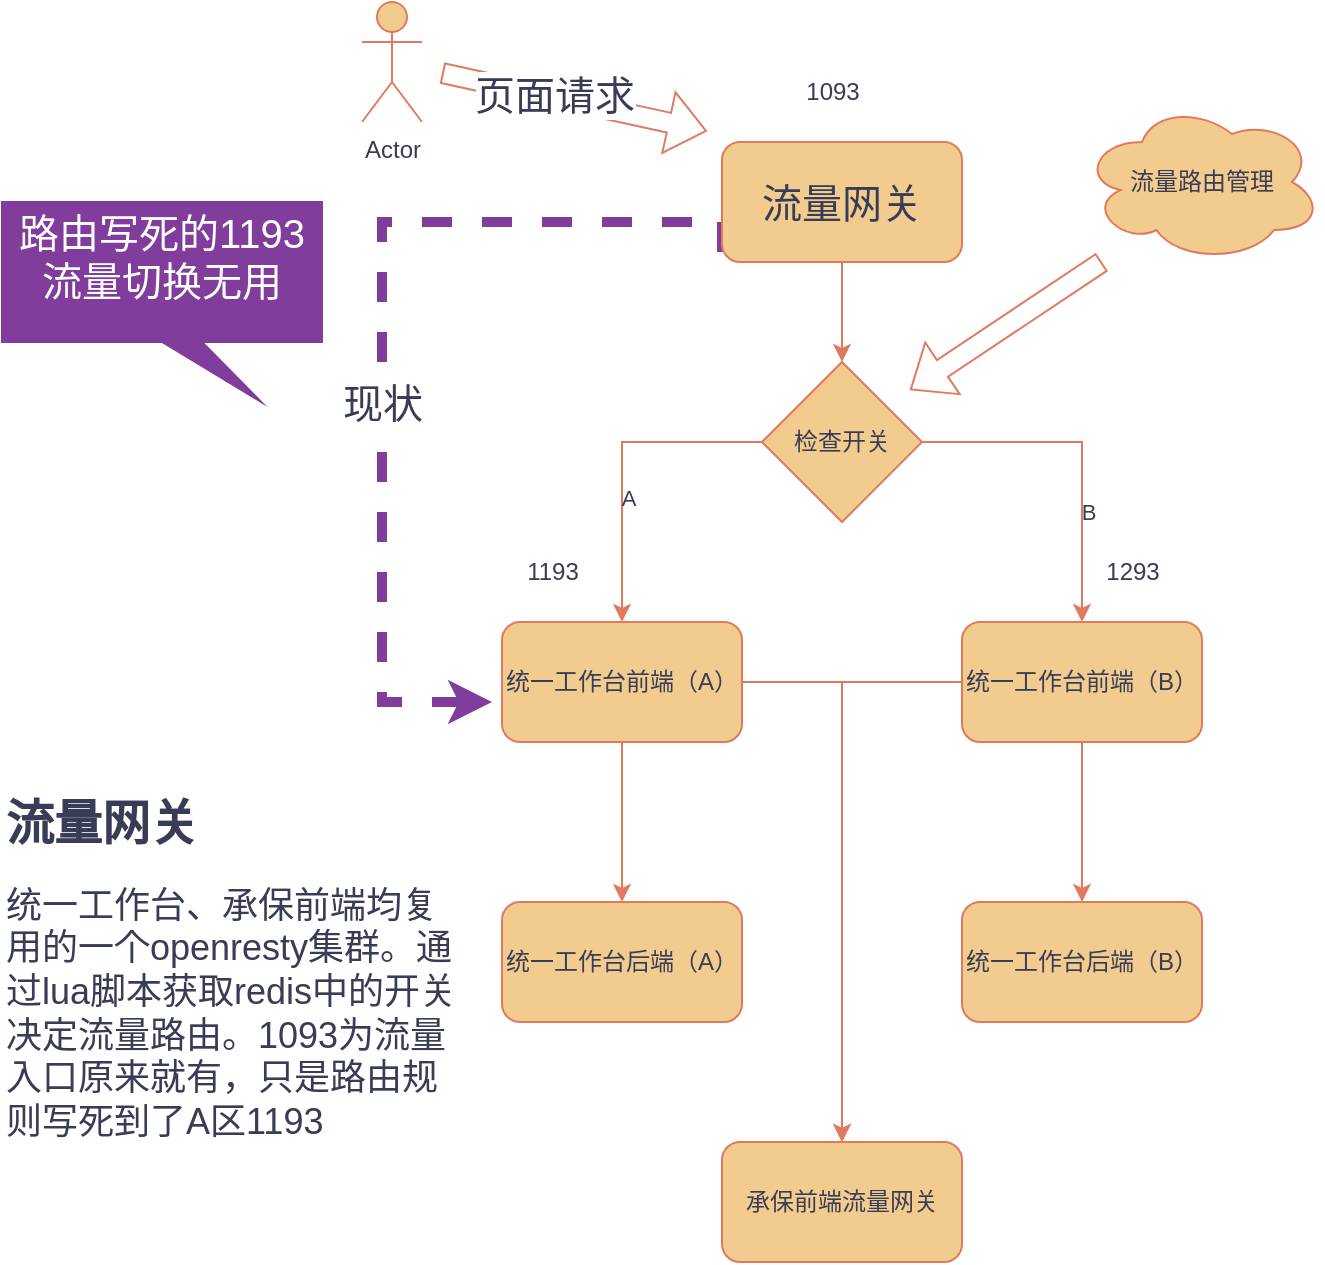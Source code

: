 <mxfile version="24.7.3" type="github">
  <diagram name="第 1 页" id="tZbdZ-ZDqYEMzEUsVfKP">
    <mxGraphModel dx="2195" dy="790" grid="1" gridSize="10" guides="1" tooltips="1" connect="1" arrows="1" fold="1" page="1" pageScale="1" pageWidth="827" pageHeight="1169" math="0" shadow="0">
      <root>
        <mxCell id="0" />
        <mxCell id="1" parent="0" />
        <mxCell id="QO0jwUj8NBlgtjvNCejm-32" style="edgeStyle=orthogonalEdgeStyle;rounded=0;orthogonalLoop=1;jettySize=auto;html=1;entryX=0;entryY=0.5;entryDx=0;entryDy=0;strokeColor=#813d9c;fontColor=#393C56;fillColor=#F2CC8F;dashed=1;strokeWidth=5;exitX=0;exitY=0.75;exitDx=0;exitDy=0;" edge="1" parent="1">
          <mxGeometry relative="1" as="geometry">
            <mxPoint x="320" y="165" as="sourcePoint" />
            <mxPoint x="205" y="390" as="targetPoint" />
            <Array as="points">
              <mxPoint x="320" y="150" />
              <mxPoint x="150" y="150" />
              <mxPoint x="150" y="390" />
            </Array>
          </mxGeometry>
        </mxCell>
        <mxCell id="QO0jwUj8NBlgtjvNCejm-33" value="&lt;font style=&quot;font-size: 20px;&quot;&gt;现状&lt;/font&gt;" style="edgeLabel;html=1;align=center;verticalAlign=middle;resizable=0;points=[];strokeColor=#E07A5F;fontColor=#393C56;fillColor=#F2CC8F;" vertex="1" connectable="0" parent="QO0jwUj8NBlgtjvNCejm-32">
          <mxGeometry x="-0.2" y="3" relative="1" as="geometry">
            <mxPoint x="-3" y="83" as="offset" />
          </mxGeometry>
        </mxCell>
        <mxCell id="QO0jwUj8NBlgtjvNCejm-1" value="Actor" style="shape=umlActor;verticalLabelPosition=bottom;verticalAlign=top;html=1;outlineConnect=0;labelBackgroundColor=none;fillColor=#F2CC8F;strokeColor=#E07A5F;fontColor=#393C56;" vertex="1" parent="1">
          <mxGeometry x="140" y="40" width="30" height="60" as="geometry" />
        </mxCell>
        <mxCell id="QO0jwUj8NBlgtjvNCejm-9" value="" style="edgeStyle=orthogonalEdgeStyle;rounded=0;orthogonalLoop=1;jettySize=auto;html=1;labelBackgroundColor=none;strokeColor=#E07A5F;fontColor=default;" edge="1" parent="1" source="QO0jwUj8NBlgtjvNCejm-2" target="QO0jwUj8NBlgtjvNCejm-8">
          <mxGeometry relative="1" as="geometry" />
        </mxCell>
        <mxCell id="QO0jwUj8NBlgtjvNCejm-2" value="&lt;font style=&quot;font-size: 20px;&quot;&gt;流量网关&lt;br&gt;&lt;/font&gt;" style="rounded=1;whiteSpace=wrap;html=1;labelBackgroundColor=none;fillColor=#F2CC8F;strokeColor=#E07A5F;fontColor=#393C56;" vertex="1" parent="1">
          <mxGeometry x="320" y="110" width="120" height="60" as="geometry" />
        </mxCell>
        <mxCell id="QO0jwUj8NBlgtjvNCejm-3" value="" style="shape=flexArrow;endArrow=classic;html=1;rounded=0;labelBackgroundColor=none;strokeColor=#E07A5F;fontColor=default;exitX=0.75;exitY=0.1;exitDx=0;exitDy=0;exitPerimeter=0;" edge="1" parent="1">
          <mxGeometry width="50" height="50" relative="1" as="geometry">
            <mxPoint x="180" y="75.5" as="sourcePoint" />
            <mxPoint x="312.5" y="104.5" as="targetPoint" />
          </mxGeometry>
        </mxCell>
        <mxCell id="QO0jwUj8NBlgtjvNCejm-40" value="&lt;font style=&quot;font-size: 20px;&quot;&gt;页面请求&lt;br&gt;&lt;/font&gt;" style="edgeLabel;html=1;align=center;verticalAlign=middle;resizable=0;points=[];strokeColor=#E07A5F;fontColor=#393C56;fillColor=#F2CC8F;" vertex="1" connectable="0" parent="QO0jwUj8NBlgtjvNCejm-3">
          <mxGeometry x="-0.316" y="4" relative="1" as="geometry">
            <mxPoint x="9" y="4" as="offset" />
          </mxGeometry>
        </mxCell>
        <mxCell id="QO0jwUj8NBlgtjvNCejm-24" value="" style="edgeStyle=orthogonalEdgeStyle;rounded=0;orthogonalLoop=1;jettySize=auto;html=1;labelBackgroundColor=none;strokeColor=#E07A5F;fontColor=default;" edge="1" parent="1" source="QO0jwUj8NBlgtjvNCejm-4" target="QO0jwUj8NBlgtjvNCejm-23">
          <mxGeometry relative="1" as="geometry" />
        </mxCell>
        <mxCell id="QO0jwUj8NBlgtjvNCejm-29" style="edgeStyle=orthogonalEdgeStyle;rounded=0;orthogonalLoop=1;jettySize=auto;html=1;entryX=0.5;entryY=0;entryDx=0;entryDy=0;labelBackgroundColor=none;strokeColor=#E07A5F;fontColor=default;" edge="1" parent="1" source="QO0jwUj8NBlgtjvNCejm-4" target="QO0jwUj8NBlgtjvNCejm-27">
          <mxGeometry relative="1" as="geometry">
            <Array as="points">
              <mxPoint x="380" y="380" />
            </Array>
          </mxGeometry>
        </mxCell>
        <mxCell id="QO0jwUj8NBlgtjvNCejm-4" value="统一工作台前端（A）" style="rounded=1;whiteSpace=wrap;html=1;labelBackgroundColor=none;fillColor=#F2CC8F;strokeColor=#E07A5F;fontColor=#393C56;" vertex="1" parent="1">
          <mxGeometry x="210" y="350" width="120" height="60" as="geometry" />
        </mxCell>
        <mxCell id="QO0jwUj8NBlgtjvNCejm-26" value="" style="edgeStyle=orthogonalEdgeStyle;rounded=0;orthogonalLoop=1;jettySize=auto;html=1;labelBackgroundColor=none;strokeColor=#E07A5F;fontColor=default;" edge="1" parent="1" source="QO0jwUj8NBlgtjvNCejm-5" target="QO0jwUj8NBlgtjvNCejm-25">
          <mxGeometry relative="1" as="geometry" />
        </mxCell>
        <mxCell id="QO0jwUj8NBlgtjvNCejm-28" value="" style="edgeStyle=orthogonalEdgeStyle;rounded=0;orthogonalLoop=1;jettySize=auto;html=1;labelBackgroundColor=none;strokeColor=#E07A5F;fontColor=default;" edge="1" parent="1" source="QO0jwUj8NBlgtjvNCejm-5" target="QO0jwUj8NBlgtjvNCejm-27">
          <mxGeometry relative="1" as="geometry">
            <Array as="points">
              <mxPoint x="380" y="380" />
            </Array>
          </mxGeometry>
        </mxCell>
        <mxCell id="QO0jwUj8NBlgtjvNCejm-5" value="统一工作台前端（B）" style="rounded=1;whiteSpace=wrap;html=1;labelBackgroundColor=none;fillColor=#F2CC8F;strokeColor=#E07A5F;fontColor=#393C56;" vertex="1" parent="1">
          <mxGeometry x="440" y="350" width="120" height="60" as="geometry" />
        </mxCell>
        <mxCell id="QO0jwUj8NBlgtjvNCejm-10" style="edgeStyle=orthogonalEdgeStyle;rounded=0;orthogonalLoop=1;jettySize=auto;html=1;labelBackgroundColor=none;strokeColor=#E07A5F;fontColor=default;" edge="1" parent="1" source="QO0jwUj8NBlgtjvNCejm-8" target="QO0jwUj8NBlgtjvNCejm-4">
          <mxGeometry relative="1" as="geometry" />
        </mxCell>
        <mxCell id="QO0jwUj8NBlgtjvNCejm-12" value="A" style="edgeLabel;html=1;align=center;verticalAlign=middle;resizable=0;points=[];labelBackgroundColor=none;fontColor=#393C56;" vertex="1" connectable="0" parent="QO0jwUj8NBlgtjvNCejm-10">
          <mxGeometry x="0.217" y="3" relative="1" as="geometry">
            <mxPoint as="offset" />
          </mxGeometry>
        </mxCell>
        <mxCell id="QO0jwUj8NBlgtjvNCejm-11" style="edgeStyle=orthogonalEdgeStyle;rounded=0;orthogonalLoop=1;jettySize=auto;html=1;labelBackgroundColor=none;strokeColor=#E07A5F;fontColor=default;" edge="1" parent="1" source="QO0jwUj8NBlgtjvNCejm-8" target="QO0jwUj8NBlgtjvNCejm-5">
          <mxGeometry relative="1" as="geometry" />
        </mxCell>
        <mxCell id="QO0jwUj8NBlgtjvNCejm-13" value="B" style="edgeLabel;html=1;align=center;verticalAlign=middle;resizable=0;points=[];labelBackgroundColor=none;fontColor=#393C56;" vertex="1" connectable="0" parent="QO0jwUj8NBlgtjvNCejm-11">
          <mxGeometry x="0.352" y="3" relative="1" as="geometry">
            <mxPoint as="offset" />
          </mxGeometry>
        </mxCell>
        <mxCell id="QO0jwUj8NBlgtjvNCejm-8" value="检查开关" style="rhombus;whiteSpace=wrap;html=1;labelBackgroundColor=none;fillColor=#F2CC8F;strokeColor=#E07A5F;fontColor=#393C56;" vertex="1" parent="1">
          <mxGeometry x="340" y="220" width="80" height="80" as="geometry" />
        </mxCell>
        <mxCell id="QO0jwUj8NBlgtjvNCejm-15" value="流量路由管理" style="ellipse;shape=cloud;whiteSpace=wrap;html=1;labelBackgroundColor=none;fillColor=#F2CC8F;strokeColor=#E07A5F;fontColor=#393C56;" vertex="1" parent="1">
          <mxGeometry x="500" y="90" width="120" height="80" as="geometry" />
        </mxCell>
        <mxCell id="QO0jwUj8NBlgtjvNCejm-16" value="" style="shape=flexArrow;endArrow=classic;html=1;rounded=0;labelBackgroundColor=none;strokeColor=#E07A5F;fontColor=default;" edge="1" parent="1">
          <mxGeometry width="50" height="50" relative="1" as="geometry">
            <mxPoint x="510" y="170" as="sourcePoint" />
            <mxPoint x="414" y="234" as="targetPoint" />
          </mxGeometry>
        </mxCell>
        <mxCell id="QO0jwUj8NBlgtjvNCejm-17" value="1093" style="text;html=1;align=center;verticalAlign=middle;resizable=0;points=[];autosize=1;strokeColor=none;fillColor=none;labelBackgroundColor=none;fontColor=#393C56;" vertex="1" parent="1">
          <mxGeometry x="350" y="70" width="50" height="30" as="geometry" />
        </mxCell>
        <mxCell id="QO0jwUj8NBlgtjvNCejm-18" value="1193" style="text;html=1;align=center;verticalAlign=middle;resizable=0;points=[];autosize=1;strokeColor=none;fillColor=none;labelBackgroundColor=none;fontColor=#393C56;" vertex="1" parent="1">
          <mxGeometry x="210" y="310" width="50" height="30" as="geometry" />
        </mxCell>
        <mxCell id="QO0jwUj8NBlgtjvNCejm-19" value="1293" style="text;html=1;align=center;verticalAlign=middle;resizable=0;points=[];autosize=1;strokeColor=none;fillColor=none;labelBackgroundColor=none;fontColor=#393C56;" vertex="1" parent="1">
          <mxGeometry x="500" y="310" width="50" height="30" as="geometry" />
        </mxCell>
        <mxCell id="QO0jwUj8NBlgtjvNCejm-23" value="统一工作台后端（A）" style="rounded=1;whiteSpace=wrap;html=1;labelBackgroundColor=none;fillColor=#F2CC8F;strokeColor=#E07A5F;fontColor=#393C56;" vertex="1" parent="1">
          <mxGeometry x="210" y="490" width="120" height="60" as="geometry" />
        </mxCell>
        <mxCell id="QO0jwUj8NBlgtjvNCejm-25" value="统一工作台后端（B）" style="rounded=1;whiteSpace=wrap;html=1;labelBackgroundColor=none;fillColor=#F2CC8F;strokeColor=#E07A5F;fontColor=#393C56;" vertex="1" parent="1">
          <mxGeometry x="440" y="490" width="120" height="60" as="geometry" />
        </mxCell>
        <mxCell id="QO0jwUj8NBlgtjvNCejm-27" value="承保前端流量网关" style="rounded=1;whiteSpace=wrap;html=1;labelBackgroundColor=none;fillColor=#F2CC8F;strokeColor=#E07A5F;fontColor=#393C56;" vertex="1" parent="1">
          <mxGeometry x="320" y="610" width="120" height="60" as="geometry" />
        </mxCell>
        <mxCell id="QO0jwUj8NBlgtjvNCejm-34" value="&lt;div&gt;&lt;font style=&quot;font-size: 20px;&quot; color=&quot;#ffffff&quot;&gt;路由写死的1193流量切换无用&lt;/font&gt;&lt;/div&gt;&lt;div&gt;&lt;br/&gt;&lt;/div&gt;" style="shape=callout;whiteSpace=wrap;html=1;perimeter=calloutPerimeter;strokeColor=#813d9c;fontColor=#393C56;fillColor=#813d9c;position2=0.81;" vertex="1" parent="1">
          <mxGeometry x="-40" y="140" width="160" height="100" as="geometry" />
        </mxCell>
        <mxCell id="QO0jwUj8NBlgtjvNCejm-35" value="&lt;h1 style=&quot;margin-top: 0px;&quot;&gt;流量网关&lt;/h1&gt;&lt;div style=&quot;font-size: 18px;&quot;&gt;&lt;font style=&quot;font-size: 18px;&quot;&gt;统一工作台、承保前端均复用的一个openresty集群。通过lua脚本获取redis中的开关决定流量路由。1093为流量入口原来就有，只是路由规则写死到了A区1193&lt;/font&gt;&lt;br&gt;&lt;/div&gt;" style="text;html=1;whiteSpace=wrap;overflow=hidden;rounded=0;fontColor=#393C56;" vertex="1" parent="1">
          <mxGeometry x="-40" y="430" width="230" height="180" as="geometry" />
        </mxCell>
      </root>
    </mxGraphModel>
  </diagram>
</mxfile>
